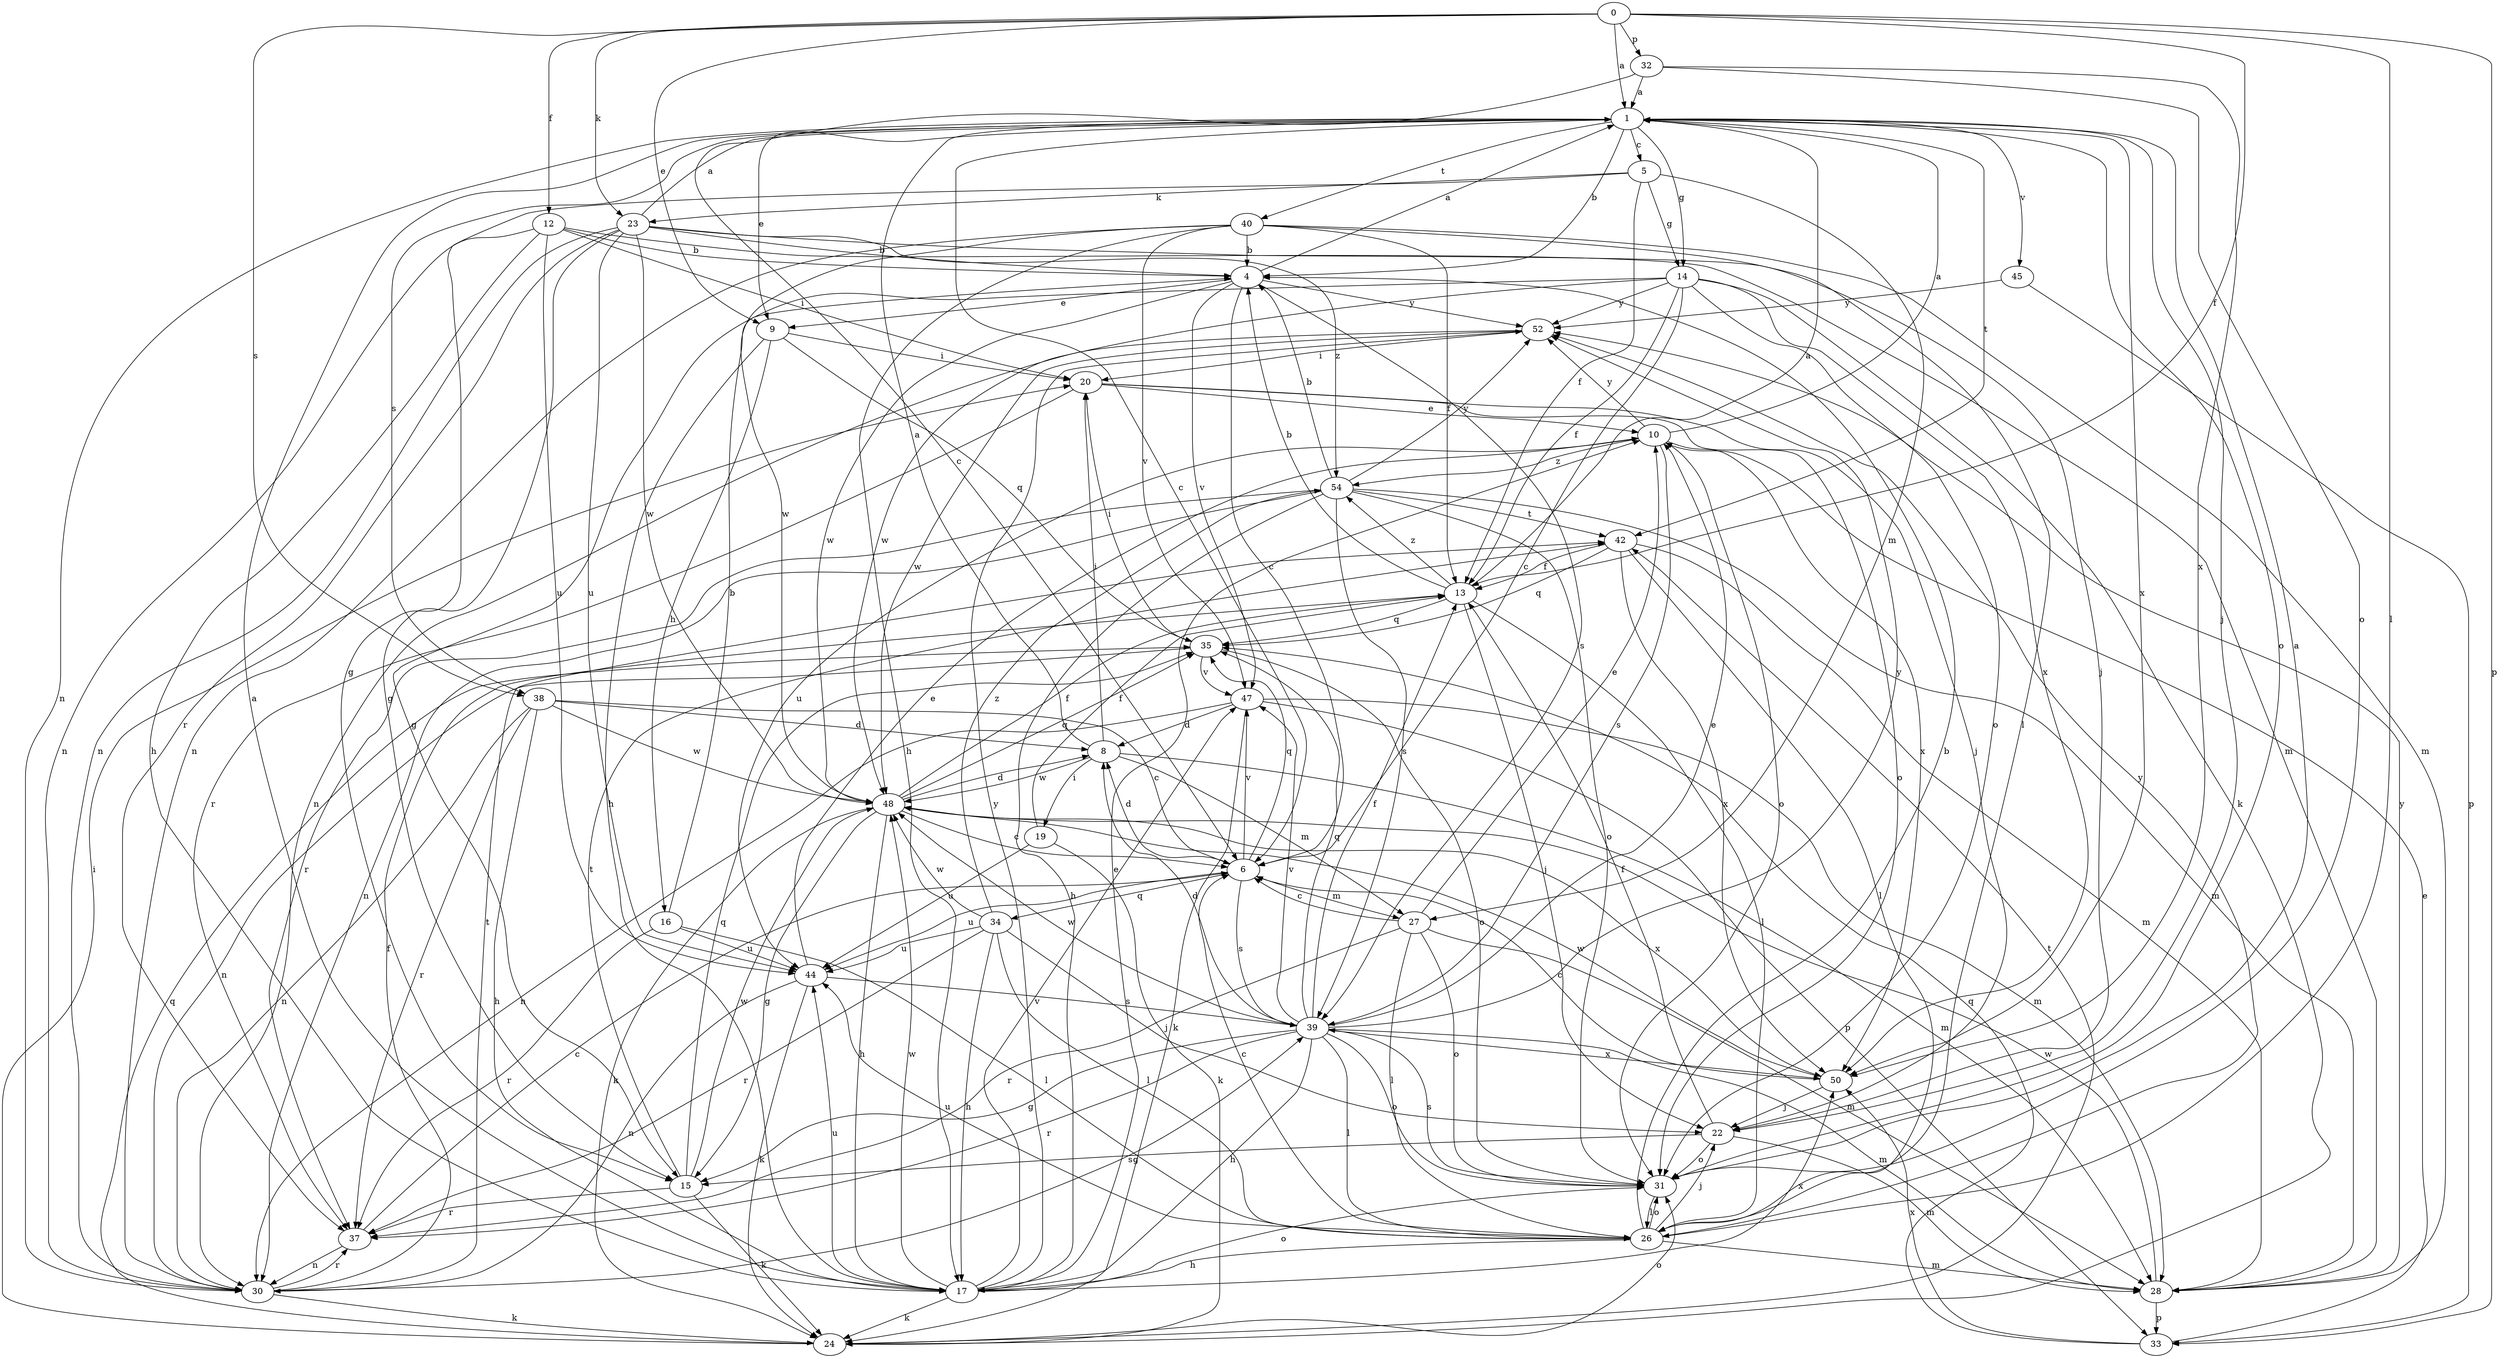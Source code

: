 strict digraph  {
0;
1;
4;
5;
6;
8;
9;
10;
12;
13;
14;
15;
16;
17;
19;
20;
22;
23;
24;
26;
27;
28;
30;
31;
32;
33;
34;
35;
37;
38;
39;
40;
42;
44;
45;
47;
48;
50;
52;
54;
0 -> 1  [label=a];
0 -> 9  [label=e];
0 -> 12  [label=f];
0 -> 13  [label=f];
0 -> 23  [label=k];
0 -> 26  [label=l];
0 -> 32  [label=p];
0 -> 33  [label=p];
0 -> 38  [label=s];
1 -> 4  [label=b];
1 -> 5  [label=c];
1 -> 6  [label=c];
1 -> 9  [label=e];
1 -> 14  [label=g];
1 -> 22  [label=j];
1 -> 30  [label=n];
1 -> 31  [label=o];
1 -> 38  [label=s];
1 -> 40  [label=t];
1 -> 42  [label=t];
1 -> 45  [label=v];
1 -> 50  [label=x];
4 -> 1  [label=a];
4 -> 6  [label=c];
4 -> 9  [label=e];
4 -> 39  [label=s];
4 -> 47  [label=v];
4 -> 48  [label=w];
4 -> 52  [label=y];
5 -> 13  [label=f];
5 -> 14  [label=g];
5 -> 15  [label=g];
5 -> 23  [label=k];
5 -> 27  [label=m];
6 -> 8  [label=d];
6 -> 27  [label=m];
6 -> 34  [label=q];
6 -> 35  [label=q];
6 -> 39  [label=s];
6 -> 44  [label=u];
6 -> 47  [label=v];
8 -> 1  [label=a];
8 -> 19  [label=i];
8 -> 20  [label=i];
8 -> 27  [label=m];
8 -> 28  [label=m];
8 -> 48  [label=w];
9 -> 16  [label=h];
9 -> 17  [label=h];
9 -> 20  [label=i];
9 -> 35  [label=q];
10 -> 1  [label=a];
10 -> 31  [label=o];
10 -> 39  [label=s];
10 -> 44  [label=u];
10 -> 50  [label=x];
10 -> 52  [label=y];
10 -> 54  [label=z];
12 -> 4  [label=b];
12 -> 17  [label=h];
12 -> 20  [label=i];
12 -> 28  [label=m];
12 -> 30  [label=n];
12 -> 44  [label=u];
13 -> 1  [label=a];
13 -> 4  [label=b];
13 -> 22  [label=j];
13 -> 26  [label=l];
13 -> 35  [label=q];
13 -> 54  [label=z];
14 -> 6  [label=c];
14 -> 13  [label=f];
14 -> 15  [label=g];
14 -> 24  [label=k];
14 -> 31  [label=o];
14 -> 48  [label=w];
14 -> 50  [label=x];
14 -> 52  [label=y];
15 -> 24  [label=k];
15 -> 35  [label=q];
15 -> 37  [label=r];
15 -> 42  [label=t];
15 -> 48  [label=w];
16 -> 4  [label=b];
16 -> 26  [label=l];
16 -> 37  [label=r];
16 -> 44  [label=u];
17 -> 1  [label=a];
17 -> 10  [label=e];
17 -> 24  [label=k];
17 -> 31  [label=o];
17 -> 44  [label=u];
17 -> 47  [label=v];
17 -> 48  [label=w];
17 -> 50  [label=x];
17 -> 52  [label=y];
19 -> 13  [label=f];
19 -> 24  [label=k];
19 -> 44  [label=u];
20 -> 10  [label=e];
20 -> 22  [label=j];
20 -> 31  [label=o];
20 -> 37  [label=r];
22 -> 13  [label=f];
22 -> 15  [label=g];
22 -> 28  [label=m];
22 -> 31  [label=o];
23 -> 1  [label=a];
23 -> 4  [label=b];
23 -> 15  [label=g];
23 -> 22  [label=j];
23 -> 30  [label=n];
23 -> 37  [label=r];
23 -> 44  [label=u];
23 -> 48  [label=w];
23 -> 54  [label=z];
24 -> 20  [label=i];
24 -> 31  [label=o];
24 -> 35  [label=q];
24 -> 42  [label=t];
26 -> 4  [label=b];
26 -> 6  [label=c];
26 -> 17  [label=h];
26 -> 22  [label=j];
26 -> 28  [label=m];
26 -> 31  [label=o];
26 -> 44  [label=u];
26 -> 52  [label=y];
27 -> 6  [label=c];
27 -> 10  [label=e];
27 -> 26  [label=l];
27 -> 28  [label=m];
27 -> 31  [label=o];
27 -> 37  [label=r];
28 -> 33  [label=p];
28 -> 48  [label=w];
28 -> 52  [label=y];
30 -> 13  [label=f];
30 -> 24  [label=k];
30 -> 37  [label=r];
30 -> 39  [label=s];
30 -> 42  [label=t];
31 -> 1  [label=a];
31 -> 26  [label=l];
31 -> 39  [label=s];
32 -> 1  [label=a];
32 -> 6  [label=c];
32 -> 31  [label=o];
32 -> 50  [label=x];
33 -> 10  [label=e];
33 -> 35  [label=q];
33 -> 50  [label=x];
34 -> 17  [label=h];
34 -> 22  [label=j];
34 -> 26  [label=l];
34 -> 37  [label=r];
34 -> 44  [label=u];
34 -> 48  [label=w];
34 -> 54  [label=z];
35 -> 20  [label=i];
35 -> 30  [label=n];
35 -> 31  [label=o];
35 -> 47  [label=v];
37 -> 6  [label=c];
37 -> 30  [label=n];
38 -> 6  [label=c];
38 -> 8  [label=d];
38 -> 17  [label=h];
38 -> 30  [label=n];
38 -> 37  [label=r];
38 -> 48  [label=w];
39 -> 8  [label=d];
39 -> 10  [label=e];
39 -> 13  [label=f];
39 -> 15  [label=g];
39 -> 17  [label=h];
39 -> 26  [label=l];
39 -> 28  [label=m];
39 -> 31  [label=o];
39 -> 35  [label=q];
39 -> 37  [label=r];
39 -> 47  [label=v];
39 -> 48  [label=w];
39 -> 50  [label=x];
39 -> 52  [label=y];
40 -> 4  [label=b];
40 -> 13  [label=f];
40 -> 17  [label=h];
40 -> 26  [label=l];
40 -> 28  [label=m];
40 -> 30  [label=n];
40 -> 47  [label=v];
40 -> 48  [label=w];
42 -> 13  [label=f];
42 -> 26  [label=l];
42 -> 28  [label=m];
42 -> 35  [label=q];
42 -> 50  [label=x];
44 -> 10  [label=e];
44 -> 24  [label=k];
44 -> 30  [label=n];
44 -> 39  [label=s];
45 -> 33  [label=p];
45 -> 52  [label=y];
47 -> 8  [label=d];
47 -> 24  [label=k];
47 -> 28  [label=m];
47 -> 30  [label=n];
47 -> 33  [label=p];
48 -> 6  [label=c];
48 -> 8  [label=d];
48 -> 13  [label=f];
48 -> 15  [label=g];
48 -> 17  [label=h];
48 -> 24  [label=k];
48 -> 35  [label=q];
48 -> 50  [label=x];
50 -> 6  [label=c];
50 -> 22  [label=j];
50 -> 48  [label=w];
52 -> 20  [label=i];
52 -> 30  [label=n];
52 -> 48  [label=w];
54 -> 4  [label=b];
54 -> 17  [label=h];
54 -> 28  [label=m];
54 -> 30  [label=n];
54 -> 31  [label=o];
54 -> 37  [label=r];
54 -> 39  [label=s];
54 -> 42  [label=t];
54 -> 52  [label=y];
}

